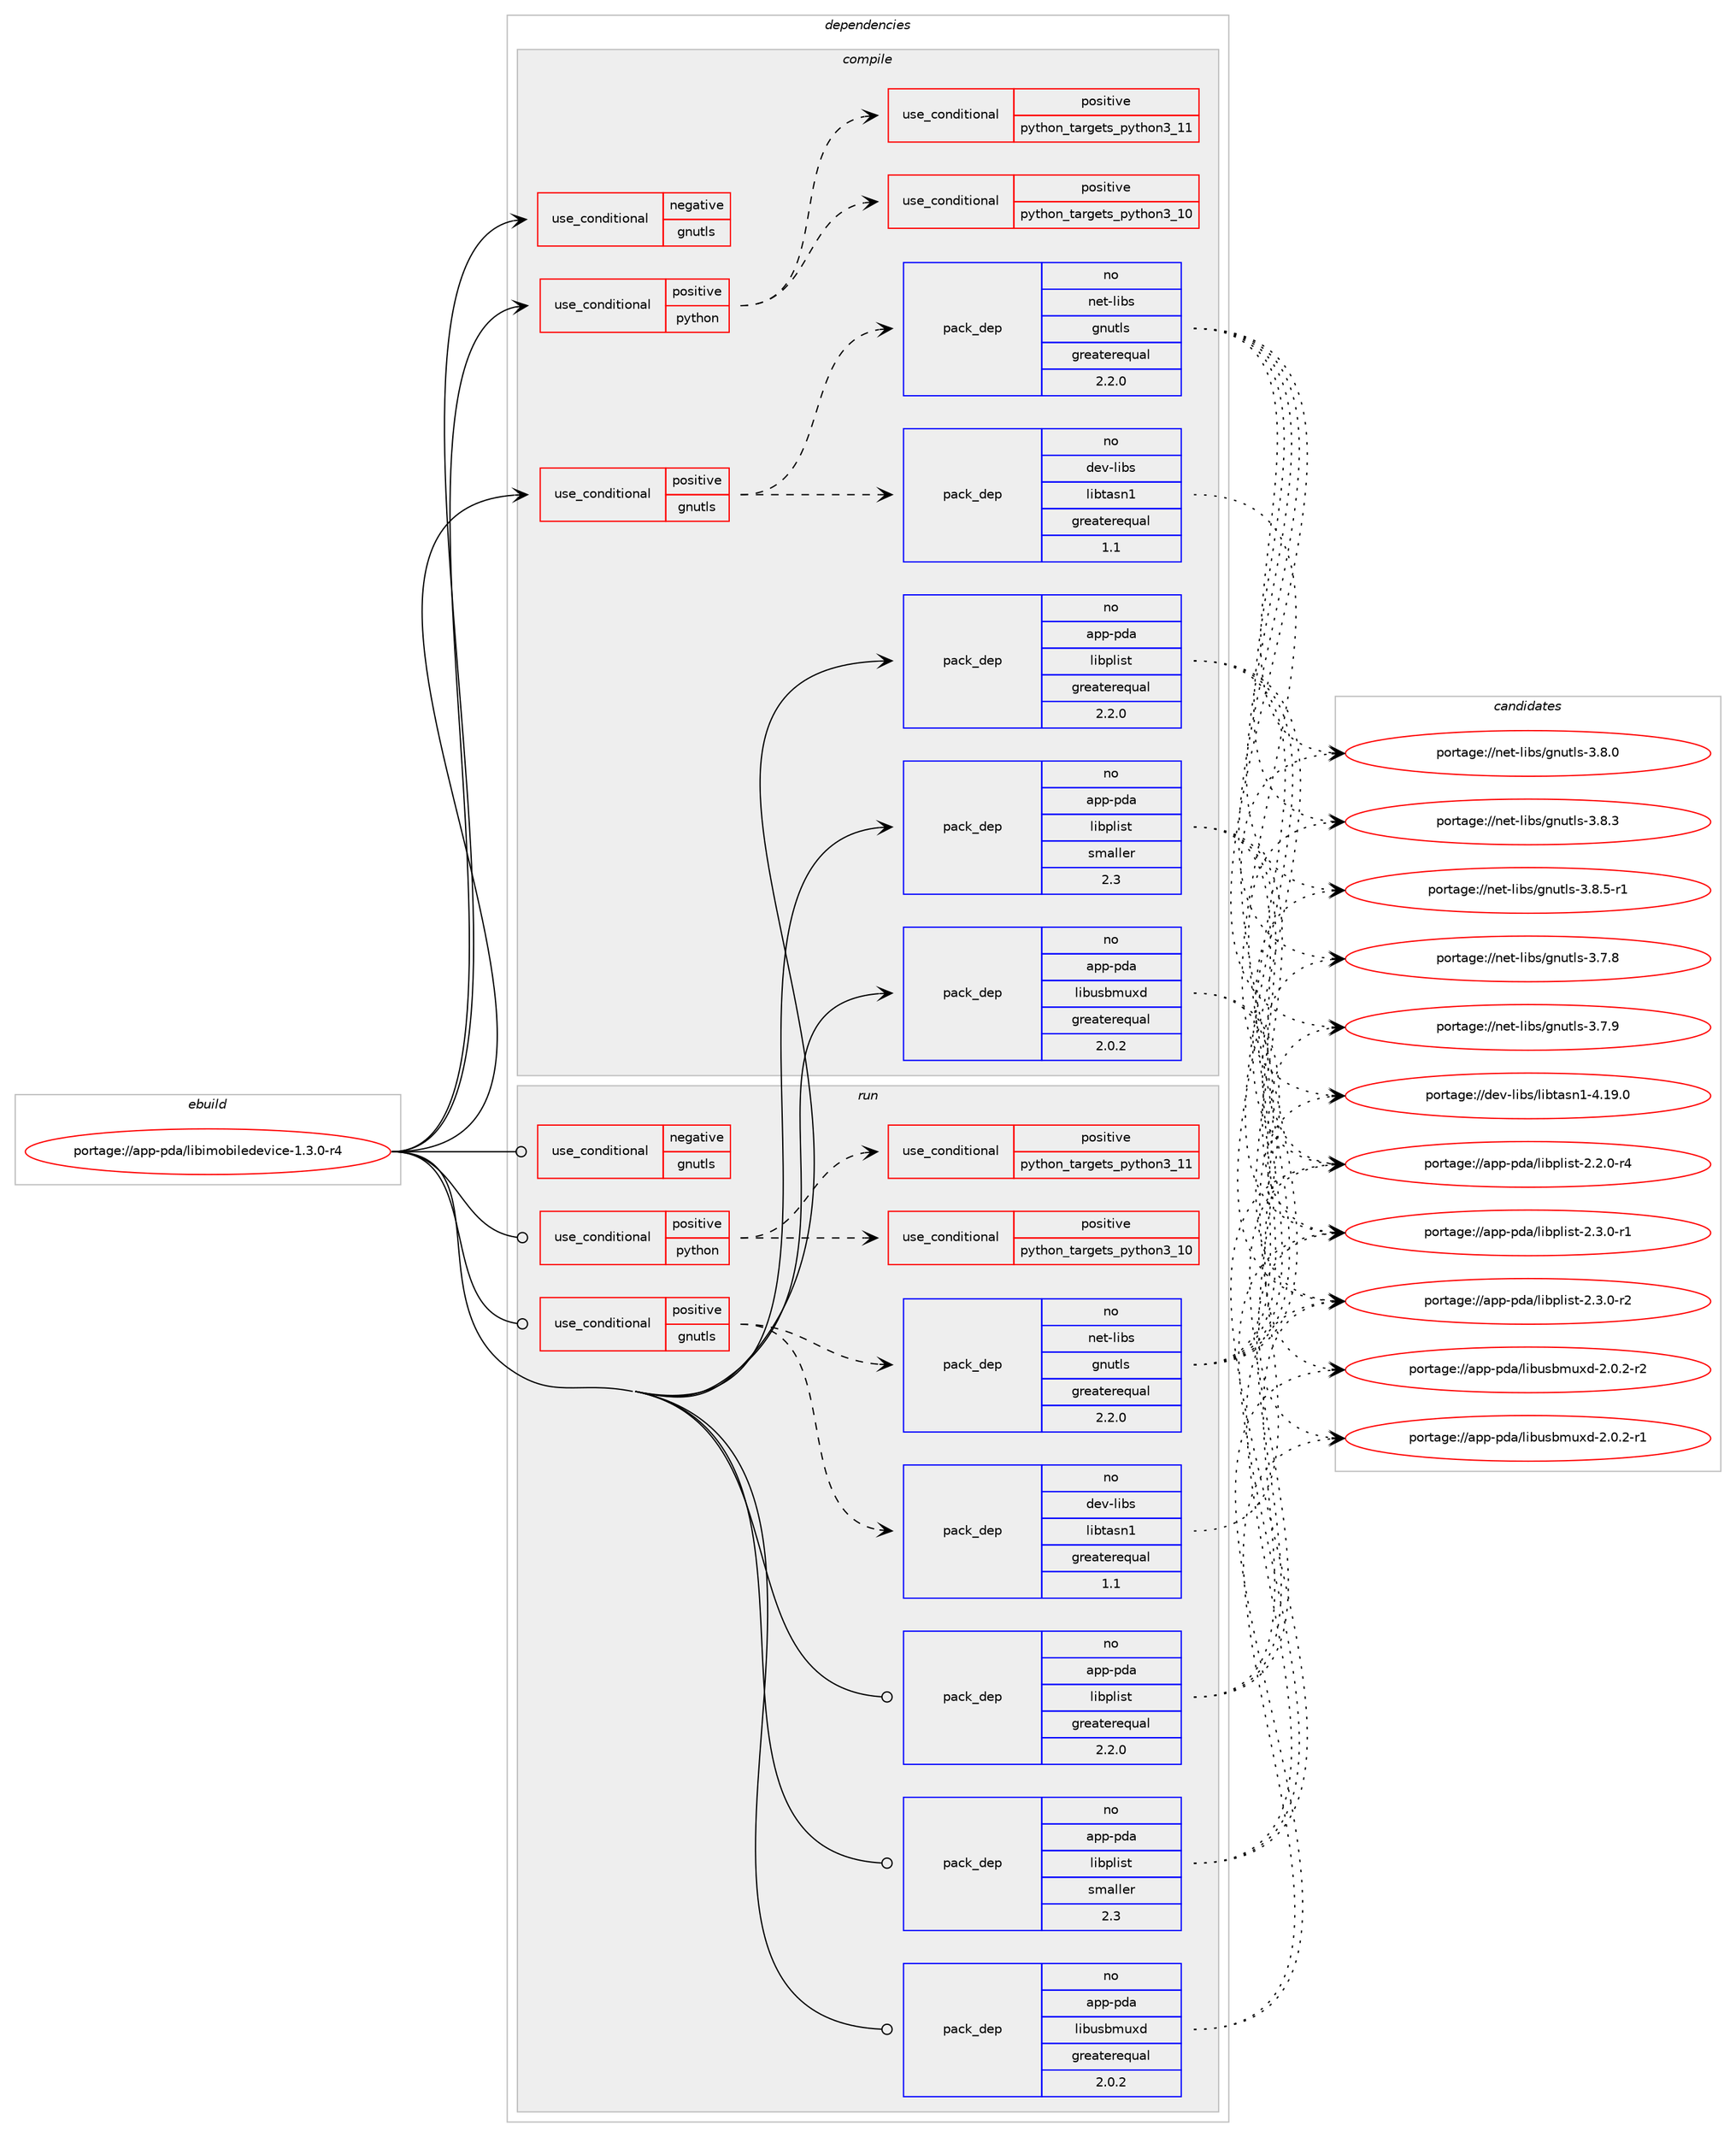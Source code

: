 digraph prolog {

# *************
# Graph options
# *************

newrank=true;
concentrate=true;
compound=true;
graph [rankdir=LR,fontname=Helvetica,fontsize=10,ranksep=1.5];#, ranksep=2.5, nodesep=0.2];
edge  [arrowhead=vee];
node  [fontname=Helvetica,fontsize=10];

# **********
# The ebuild
# **********

subgraph cluster_leftcol {
color=gray;
rank=same;
label=<<i>ebuild</i>>;
id [label="portage://app-pda/libimobiledevice-1.3.0-r4", color=red, width=4, href="../app-pda/libimobiledevice-1.3.0-r4.svg"];
}

# ****************
# The dependencies
# ****************

subgraph cluster_midcol {
color=gray;
label=<<i>dependencies</i>>;
subgraph cluster_compile {
fillcolor="#eeeeee";
style=filled;
label=<<i>compile</i>>;
subgraph cond13556 {
dependency21935 [label=<<TABLE BORDER="0" CELLBORDER="1" CELLSPACING="0" CELLPADDING="4"><TR><TD ROWSPAN="3" CELLPADDING="10">use_conditional</TD></TR><TR><TD>negative</TD></TR><TR><TD>gnutls</TD></TR></TABLE>>, shape=none, color=red];
# *** BEGIN UNKNOWN DEPENDENCY TYPE (TODO) ***
# dependency21935 -> package_dependency(portage://app-pda/libimobiledevice-1.3.0-r4,install,no,dev-libs,openssl,none,[,,],[slot(0),equal],[])
# *** END UNKNOWN DEPENDENCY TYPE (TODO) ***

}
id:e -> dependency21935:w [weight=20,style="solid",arrowhead="vee"];
subgraph cond13557 {
dependency21936 [label=<<TABLE BORDER="0" CELLBORDER="1" CELLSPACING="0" CELLPADDING="4"><TR><TD ROWSPAN="3" CELLPADDING="10">use_conditional</TD></TR><TR><TD>positive</TD></TR><TR><TD>gnutls</TD></TR></TABLE>>, shape=none, color=red];
# *** BEGIN UNKNOWN DEPENDENCY TYPE (TODO) ***
# dependency21936 -> package_dependency(portage://app-pda/libimobiledevice-1.3.0-r4,install,no,dev-libs,libgcrypt,none,[,,],[slot(0)],[])
# *** END UNKNOWN DEPENDENCY TYPE (TODO) ***

subgraph pack7940 {
dependency21937 [label=<<TABLE BORDER="0" CELLBORDER="1" CELLSPACING="0" CELLPADDING="4" WIDTH="220"><TR><TD ROWSPAN="6" CELLPADDING="30">pack_dep</TD></TR><TR><TD WIDTH="110">no</TD></TR><TR><TD>dev-libs</TD></TR><TR><TD>libtasn1</TD></TR><TR><TD>greaterequal</TD></TR><TR><TD>1.1</TD></TR></TABLE>>, shape=none, color=blue];
}
dependency21936:e -> dependency21937:w [weight=20,style="dashed",arrowhead="vee"];
subgraph pack7941 {
dependency21938 [label=<<TABLE BORDER="0" CELLBORDER="1" CELLSPACING="0" CELLPADDING="4" WIDTH="220"><TR><TD ROWSPAN="6" CELLPADDING="30">pack_dep</TD></TR><TR><TD WIDTH="110">no</TD></TR><TR><TD>net-libs</TD></TR><TR><TD>gnutls</TD></TR><TR><TD>greaterequal</TD></TR><TR><TD>2.2.0</TD></TR></TABLE>>, shape=none, color=blue];
}
dependency21936:e -> dependency21938:w [weight=20,style="dashed",arrowhead="vee"];
}
id:e -> dependency21936:w [weight=20,style="solid",arrowhead="vee"];
subgraph cond13558 {
dependency21939 [label=<<TABLE BORDER="0" CELLBORDER="1" CELLSPACING="0" CELLPADDING="4"><TR><TD ROWSPAN="3" CELLPADDING="10">use_conditional</TD></TR><TR><TD>positive</TD></TR><TR><TD>python</TD></TR></TABLE>>, shape=none, color=red];
subgraph cond13559 {
dependency21940 [label=<<TABLE BORDER="0" CELLBORDER="1" CELLSPACING="0" CELLPADDING="4"><TR><TD ROWSPAN="3" CELLPADDING="10">use_conditional</TD></TR><TR><TD>positive</TD></TR><TR><TD>python_targets_python3_10</TD></TR></TABLE>>, shape=none, color=red];
# *** BEGIN UNKNOWN DEPENDENCY TYPE (TODO) ***
# dependency21940 -> package_dependency(portage://app-pda/libimobiledevice-1.3.0-r4,install,no,dev-lang,python,none,[,,],[slot(3.10)],[])
# *** END UNKNOWN DEPENDENCY TYPE (TODO) ***

}
dependency21939:e -> dependency21940:w [weight=20,style="dashed",arrowhead="vee"];
subgraph cond13560 {
dependency21941 [label=<<TABLE BORDER="0" CELLBORDER="1" CELLSPACING="0" CELLPADDING="4"><TR><TD ROWSPAN="3" CELLPADDING="10">use_conditional</TD></TR><TR><TD>positive</TD></TR><TR><TD>python_targets_python3_11</TD></TR></TABLE>>, shape=none, color=red];
# *** BEGIN UNKNOWN DEPENDENCY TYPE (TODO) ***
# dependency21941 -> package_dependency(portage://app-pda/libimobiledevice-1.3.0-r4,install,no,dev-lang,python,none,[,,],[slot(3.11)],[])
# *** END UNKNOWN DEPENDENCY TYPE (TODO) ***

}
dependency21939:e -> dependency21941:w [weight=20,style="dashed",arrowhead="vee"];
# *** BEGIN UNKNOWN DEPENDENCY TYPE (TODO) ***
# dependency21939 -> package_dependency(portage://app-pda/libimobiledevice-1.3.0-r4,install,no,app-pda,libplist,none,[,,],[],[use(enable(python),negative),use(optenable(python_targets_python3_10),negative),use(optenable(python_targets_python3_11),negative)])
# *** END UNKNOWN DEPENDENCY TYPE (TODO) ***

}
id:e -> dependency21939:w [weight=20,style="solid",arrowhead="vee"];
subgraph pack7942 {
dependency21942 [label=<<TABLE BORDER="0" CELLBORDER="1" CELLSPACING="0" CELLPADDING="4" WIDTH="220"><TR><TD ROWSPAN="6" CELLPADDING="30">pack_dep</TD></TR><TR><TD WIDTH="110">no</TD></TR><TR><TD>app-pda</TD></TR><TR><TD>libplist</TD></TR><TR><TD>greaterequal</TD></TR><TR><TD>2.2.0</TD></TR></TABLE>>, shape=none, color=blue];
}
id:e -> dependency21942:w [weight=20,style="solid",arrowhead="vee"];
subgraph pack7943 {
dependency21943 [label=<<TABLE BORDER="0" CELLBORDER="1" CELLSPACING="0" CELLPADDING="4" WIDTH="220"><TR><TD ROWSPAN="6" CELLPADDING="30">pack_dep</TD></TR><TR><TD WIDTH="110">no</TD></TR><TR><TD>app-pda</TD></TR><TR><TD>libplist</TD></TR><TR><TD>smaller</TD></TR><TR><TD>2.3</TD></TR></TABLE>>, shape=none, color=blue];
}
id:e -> dependency21943:w [weight=20,style="solid",arrowhead="vee"];
subgraph pack7944 {
dependency21944 [label=<<TABLE BORDER="0" CELLBORDER="1" CELLSPACING="0" CELLPADDING="4" WIDTH="220"><TR><TD ROWSPAN="6" CELLPADDING="30">pack_dep</TD></TR><TR><TD WIDTH="110">no</TD></TR><TR><TD>app-pda</TD></TR><TR><TD>libusbmuxd</TD></TR><TR><TD>greaterequal</TD></TR><TR><TD>2.0.2</TD></TR></TABLE>>, shape=none, color=blue];
}
id:e -> dependency21944:w [weight=20,style="solid",arrowhead="vee"];
}
subgraph cluster_compileandrun {
fillcolor="#eeeeee";
style=filled;
label=<<i>compile and run</i>>;
}
subgraph cluster_run {
fillcolor="#eeeeee";
style=filled;
label=<<i>run</i>>;
subgraph cond13561 {
dependency21945 [label=<<TABLE BORDER="0" CELLBORDER="1" CELLSPACING="0" CELLPADDING="4"><TR><TD ROWSPAN="3" CELLPADDING="10">use_conditional</TD></TR><TR><TD>negative</TD></TR><TR><TD>gnutls</TD></TR></TABLE>>, shape=none, color=red];
# *** BEGIN UNKNOWN DEPENDENCY TYPE (TODO) ***
# dependency21945 -> package_dependency(portage://app-pda/libimobiledevice-1.3.0-r4,run,no,dev-libs,openssl,none,[,,],[slot(0),equal],[])
# *** END UNKNOWN DEPENDENCY TYPE (TODO) ***

}
id:e -> dependency21945:w [weight=20,style="solid",arrowhead="odot"];
subgraph cond13562 {
dependency21946 [label=<<TABLE BORDER="0" CELLBORDER="1" CELLSPACING="0" CELLPADDING="4"><TR><TD ROWSPAN="3" CELLPADDING="10">use_conditional</TD></TR><TR><TD>positive</TD></TR><TR><TD>gnutls</TD></TR></TABLE>>, shape=none, color=red];
# *** BEGIN UNKNOWN DEPENDENCY TYPE (TODO) ***
# dependency21946 -> package_dependency(portage://app-pda/libimobiledevice-1.3.0-r4,run,no,dev-libs,libgcrypt,none,[,,],[slot(0)],[])
# *** END UNKNOWN DEPENDENCY TYPE (TODO) ***

subgraph pack7945 {
dependency21947 [label=<<TABLE BORDER="0" CELLBORDER="1" CELLSPACING="0" CELLPADDING="4" WIDTH="220"><TR><TD ROWSPAN="6" CELLPADDING="30">pack_dep</TD></TR><TR><TD WIDTH="110">no</TD></TR><TR><TD>dev-libs</TD></TR><TR><TD>libtasn1</TD></TR><TR><TD>greaterequal</TD></TR><TR><TD>1.1</TD></TR></TABLE>>, shape=none, color=blue];
}
dependency21946:e -> dependency21947:w [weight=20,style="dashed",arrowhead="vee"];
subgraph pack7946 {
dependency21948 [label=<<TABLE BORDER="0" CELLBORDER="1" CELLSPACING="0" CELLPADDING="4" WIDTH="220"><TR><TD ROWSPAN="6" CELLPADDING="30">pack_dep</TD></TR><TR><TD WIDTH="110">no</TD></TR><TR><TD>net-libs</TD></TR><TR><TD>gnutls</TD></TR><TR><TD>greaterequal</TD></TR><TR><TD>2.2.0</TD></TR></TABLE>>, shape=none, color=blue];
}
dependency21946:e -> dependency21948:w [weight=20,style="dashed",arrowhead="vee"];
}
id:e -> dependency21946:w [weight=20,style="solid",arrowhead="odot"];
subgraph cond13563 {
dependency21949 [label=<<TABLE BORDER="0" CELLBORDER="1" CELLSPACING="0" CELLPADDING="4"><TR><TD ROWSPAN="3" CELLPADDING="10">use_conditional</TD></TR><TR><TD>positive</TD></TR><TR><TD>python</TD></TR></TABLE>>, shape=none, color=red];
subgraph cond13564 {
dependency21950 [label=<<TABLE BORDER="0" CELLBORDER="1" CELLSPACING="0" CELLPADDING="4"><TR><TD ROWSPAN="3" CELLPADDING="10">use_conditional</TD></TR><TR><TD>positive</TD></TR><TR><TD>python_targets_python3_10</TD></TR></TABLE>>, shape=none, color=red];
# *** BEGIN UNKNOWN DEPENDENCY TYPE (TODO) ***
# dependency21950 -> package_dependency(portage://app-pda/libimobiledevice-1.3.0-r4,run,no,dev-lang,python,none,[,,],[slot(3.10)],[])
# *** END UNKNOWN DEPENDENCY TYPE (TODO) ***

}
dependency21949:e -> dependency21950:w [weight=20,style="dashed",arrowhead="vee"];
subgraph cond13565 {
dependency21951 [label=<<TABLE BORDER="0" CELLBORDER="1" CELLSPACING="0" CELLPADDING="4"><TR><TD ROWSPAN="3" CELLPADDING="10">use_conditional</TD></TR><TR><TD>positive</TD></TR><TR><TD>python_targets_python3_11</TD></TR></TABLE>>, shape=none, color=red];
# *** BEGIN UNKNOWN DEPENDENCY TYPE (TODO) ***
# dependency21951 -> package_dependency(portage://app-pda/libimobiledevice-1.3.0-r4,run,no,dev-lang,python,none,[,,],[slot(3.11)],[])
# *** END UNKNOWN DEPENDENCY TYPE (TODO) ***

}
dependency21949:e -> dependency21951:w [weight=20,style="dashed",arrowhead="vee"];
# *** BEGIN UNKNOWN DEPENDENCY TYPE (TODO) ***
# dependency21949 -> package_dependency(portage://app-pda/libimobiledevice-1.3.0-r4,run,no,app-pda,libplist,none,[,,],[],[use(enable(python),negative),use(optenable(python_targets_python3_10),negative),use(optenable(python_targets_python3_11),negative)])
# *** END UNKNOWN DEPENDENCY TYPE (TODO) ***

}
id:e -> dependency21949:w [weight=20,style="solid",arrowhead="odot"];
subgraph pack7947 {
dependency21952 [label=<<TABLE BORDER="0" CELLBORDER="1" CELLSPACING="0" CELLPADDING="4" WIDTH="220"><TR><TD ROWSPAN="6" CELLPADDING="30">pack_dep</TD></TR><TR><TD WIDTH="110">no</TD></TR><TR><TD>app-pda</TD></TR><TR><TD>libplist</TD></TR><TR><TD>greaterequal</TD></TR><TR><TD>2.2.0</TD></TR></TABLE>>, shape=none, color=blue];
}
id:e -> dependency21952:w [weight=20,style="solid",arrowhead="odot"];
subgraph pack7948 {
dependency21953 [label=<<TABLE BORDER="0" CELLBORDER="1" CELLSPACING="0" CELLPADDING="4" WIDTH="220"><TR><TD ROWSPAN="6" CELLPADDING="30">pack_dep</TD></TR><TR><TD WIDTH="110">no</TD></TR><TR><TD>app-pda</TD></TR><TR><TD>libplist</TD></TR><TR><TD>smaller</TD></TR><TR><TD>2.3</TD></TR></TABLE>>, shape=none, color=blue];
}
id:e -> dependency21953:w [weight=20,style="solid",arrowhead="odot"];
subgraph pack7949 {
dependency21954 [label=<<TABLE BORDER="0" CELLBORDER="1" CELLSPACING="0" CELLPADDING="4" WIDTH="220"><TR><TD ROWSPAN="6" CELLPADDING="30">pack_dep</TD></TR><TR><TD WIDTH="110">no</TD></TR><TR><TD>app-pda</TD></TR><TR><TD>libusbmuxd</TD></TR><TR><TD>greaterequal</TD></TR><TR><TD>2.0.2</TD></TR></TABLE>>, shape=none, color=blue];
}
id:e -> dependency21954:w [weight=20,style="solid",arrowhead="odot"];
}
}

# **************
# The candidates
# **************

subgraph cluster_choices {
rank=same;
color=gray;
label=<<i>candidates</i>>;

subgraph choice7940 {
color=black;
nodesep=1;
choice10010111845108105981154710810598116971151104945524649574648 [label="portage://dev-libs/libtasn1-4.19.0", color=red, width=4,href="../dev-libs/libtasn1-4.19.0.svg"];
dependency21937:e -> choice10010111845108105981154710810598116971151104945524649574648:w [style=dotted,weight="100"];
}
subgraph choice7941 {
color=black;
nodesep=1;
choice110101116451081059811547103110117116108115455146554656 [label="portage://net-libs/gnutls-3.7.8", color=red, width=4,href="../net-libs/gnutls-3.7.8.svg"];
choice110101116451081059811547103110117116108115455146554657 [label="portage://net-libs/gnutls-3.7.9", color=red, width=4,href="../net-libs/gnutls-3.7.9.svg"];
choice110101116451081059811547103110117116108115455146564648 [label="portage://net-libs/gnutls-3.8.0", color=red, width=4,href="../net-libs/gnutls-3.8.0.svg"];
choice110101116451081059811547103110117116108115455146564651 [label="portage://net-libs/gnutls-3.8.3", color=red, width=4,href="../net-libs/gnutls-3.8.3.svg"];
choice1101011164510810598115471031101171161081154551465646534511449 [label="portage://net-libs/gnutls-3.8.5-r1", color=red, width=4,href="../net-libs/gnutls-3.8.5-r1.svg"];
dependency21938:e -> choice110101116451081059811547103110117116108115455146554656:w [style=dotted,weight="100"];
dependency21938:e -> choice110101116451081059811547103110117116108115455146554657:w [style=dotted,weight="100"];
dependency21938:e -> choice110101116451081059811547103110117116108115455146564648:w [style=dotted,weight="100"];
dependency21938:e -> choice110101116451081059811547103110117116108115455146564651:w [style=dotted,weight="100"];
dependency21938:e -> choice1101011164510810598115471031101171161081154551465646534511449:w [style=dotted,weight="100"];
}
subgraph choice7942 {
color=black;
nodesep=1;
choice97112112451121009747108105981121081051151164550465046484511452 [label="portage://app-pda/libplist-2.2.0-r4", color=red, width=4,href="../app-pda/libplist-2.2.0-r4.svg"];
choice97112112451121009747108105981121081051151164550465146484511449 [label="portage://app-pda/libplist-2.3.0-r1", color=red, width=4,href="../app-pda/libplist-2.3.0-r1.svg"];
choice97112112451121009747108105981121081051151164550465146484511450 [label="portage://app-pda/libplist-2.3.0-r2", color=red, width=4,href="../app-pda/libplist-2.3.0-r2.svg"];
dependency21942:e -> choice97112112451121009747108105981121081051151164550465046484511452:w [style=dotted,weight="100"];
dependency21942:e -> choice97112112451121009747108105981121081051151164550465146484511449:w [style=dotted,weight="100"];
dependency21942:e -> choice97112112451121009747108105981121081051151164550465146484511450:w [style=dotted,weight="100"];
}
subgraph choice7943 {
color=black;
nodesep=1;
choice97112112451121009747108105981121081051151164550465046484511452 [label="portage://app-pda/libplist-2.2.0-r4", color=red, width=4,href="../app-pda/libplist-2.2.0-r4.svg"];
choice97112112451121009747108105981121081051151164550465146484511449 [label="portage://app-pda/libplist-2.3.0-r1", color=red, width=4,href="../app-pda/libplist-2.3.0-r1.svg"];
choice97112112451121009747108105981121081051151164550465146484511450 [label="portage://app-pda/libplist-2.3.0-r2", color=red, width=4,href="../app-pda/libplist-2.3.0-r2.svg"];
dependency21943:e -> choice97112112451121009747108105981121081051151164550465046484511452:w [style=dotted,weight="100"];
dependency21943:e -> choice97112112451121009747108105981121081051151164550465146484511449:w [style=dotted,weight="100"];
dependency21943:e -> choice97112112451121009747108105981121081051151164550465146484511450:w [style=dotted,weight="100"];
}
subgraph choice7944 {
color=black;
nodesep=1;
choice9711211245112100974710810598117115981091171201004550464846504511449 [label="portage://app-pda/libusbmuxd-2.0.2-r1", color=red, width=4,href="../app-pda/libusbmuxd-2.0.2-r1.svg"];
choice9711211245112100974710810598117115981091171201004550464846504511450 [label="portage://app-pda/libusbmuxd-2.0.2-r2", color=red, width=4,href="../app-pda/libusbmuxd-2.0.2-r2.svg"];
dependency21944:e -> choice9711211245112100974710810598117115981091171201004550464846504511449:w [style=dotted,weight="100"];
dependency21944:e -> choice9711211245112100974710810598117115981091171201004550464846504511450:w [style=dotted,weight="100"];
}
subgraph choice7945 {
color=black;
nodesep=1;
choice10010111845108105981154710810598116971151104945524649574648 [label="portage://dev-libs/libtasn1-4.19.0", color=red, width=4,href="../dev-libs/libtasn1-4.19.0.svg"];
dependency21947:e -> choice10010111845108105981154710810598116971151104945524649574648:w [style=dotted,weight="100"];
}
subgraph choice7946 {
color=black;
nodesep=1;
choice110101116451081059811547103110117116108115455146554656 [label="portage://net-libs/gnutls-3.7.8", color=red, width=4,href="../net-libs/gnutls-3.7.8.svg"];
choice110101116451081059811547103110117116108115455146554657 [label="portage://net-libs/gnutls-3.7.9", color=red, width=4,href="../net-libs/gnutls-3.7.9.svg"];
choice110101116451081059811547103110117116108115455146564648 [label="portage://net-libs/gnutls-3.8.0", color=red, width=4,href="../net-libs/gnutls-3.8.0.svg"];
choice110101116451081059811547103110117116108115455146564651 [label="portage://net-libs/gnutls-3.8.3", color=red, width=4,href="../net-libs/gnutls-3.8.3.svg"];
choice1101011164510810598115471031101171161081154551465646534511449 [label="portage://net-libs/gnutls-3.8.5-r1", color=red, width=4,href="../net-libs/gnutls-3.8.5-r1.svg"];
dependency21948:e -> choice110101116451081059811547103110117116108115455146554656:w [style=dotted,weight="100"];
dependency21948:e -> choice110101116451081059811547103110117116108115455146554657:w [style=dotted,weight="100"];
dependency21948:e -> choice110101116451081059811547103110117116108115455146564648:w [style=dotted,weight="100"];
dependency21948:e -> choice110101116451081059811547103110117116108115455146564651:w [style=dotted,weight="100"];
dependency21948:e -> choice1101011164510810598115471031101171161081154551465646534511449:w [style=dotted,weight="100"];
}
subgraph choice7947 {
color=black;
nodesep=1;
choice97112112451121009747108105981121081051151164550465046484511452 [label="portage://app-pda/libplist-2.2.0-r4", color=red, width=4,href="../app-pda/libplist-2.2.0-r4.svg"];
choice97112112451121009747108105981121081051151164550465146484511449 [label="portage://app-pda/libplist-2.3.0-r1", color=red, width=4,href="../app-pda/libplist-2.3.0-r1.svg"];
choice97112112451121009747108105981121081051151164550465146484511450 [label="portage://app-pda/libplist-2.3.0-r2", color=red, width=4,href="../app-pda/libplist-2.3.0-r2.svg"];
dependency21952:e -> choice97112112451121009747108105981121081051151164550465046484511452:w [style=dotted,weight="100"];
dependency21952:e -> choice97112112451121009747108105981121081051151164550465146484511449:w [style=dotted,weight="100"];
dependency21952:e -> choice97112112451121009747108105981121081051151164550465146484511450:w [style=dotted,weight="100"];
}
subgraph choice7948 {
color=black;
nodesep=1;
choice97112112451121009747108105981121081051151164550465046484511452 [label="portage://app-pda/libplist-2.2.0-r4", color=red, width=4,href="../app-pda/libplist-2.2.0-r4.svg"];
choice97112112451121009747108105981121081051151164550465146484511449 [label="portage://app-pda/libplist-2.3.0-r1", color=red, width=4,href="../app-pda/libplist-2.3.0-r1.svg"];
choice97112112451121009747108105981121081051151164550465146484511450 [label="portage://app-pda/libplist-2.3.0-r2", color=red, width=4,href="../app-pda/libplist-2.3.0-r2.svg"];
dependency21953:e -> choice97112112451121009747108105981121081051151164550465046484511452:w [style=dotted,weight="100"];
dependency21953:e -> choice97112112451121009747108105981121081051151164550465146484511449:w [style=dotted,weight="100"];
dependency21953:e -> choice97112112451121009747108105981121081051151164550465146484511450:w [style=dotted,weight="100"];
}
subgraph choice7949 {
color=black;
nodesep=1;
choice9711211245112100974710810598117115981091171201004550464846504511449 [label="portage://app-pda/libusbmuxd-2.0.2-r1", color=red, width=4,href="../app-pda/libusbmuxd-2.0.2-r1.svg"];
choice9711211245112100974710810598117115981091171201004550464846504511450 [label="portage://app-pda/libusbmuxd-2.0.2-r2", color=red, width=4,href="../app-pda/libusbmuxd-2.0.2-r2.svg"];
dependency21954:e -> choice9711211245112100974710810598117115981091171201004550464846504511449:w [style=dotted,weight="100"];
dependency21954:e -> choice9711211245112100974710810598117115981091171201004550464846504511450:w [style=dotted,weight="100"];
}
}

}

